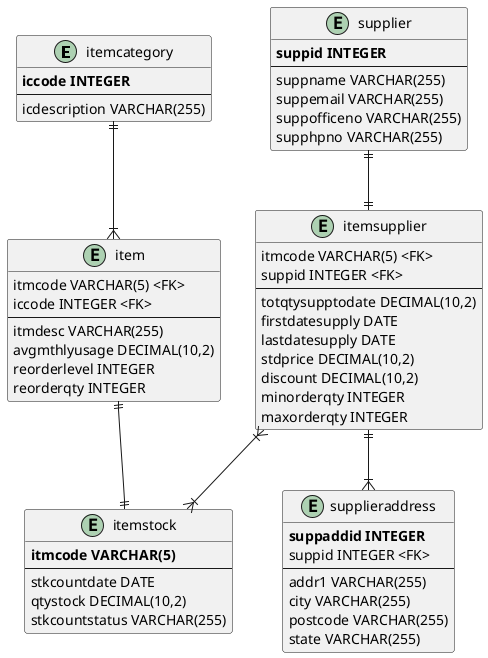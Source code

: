 @startuml

entity itemcategory {
  **iccode INTEGER**
  ---
  icdescription VARCHAR(255)
}

entity item {
  itmcode VARCHAR(5) <FK>
  iccode INTEGER <FK>
  ---
  itmdesc VARCHAR(255)
  avgmthlyusage DECIMAL(10,2)
  reorderlevel INTEGER
  reorderqty INTEGER
}

entity itemstock {
  **itmcode VARCHAR(5)**
  ---
  stkcountdate DATE
  qtystock DECIMAL(10,2)
  stkcountstatus VARCHAR(255)
}

entity supplier {
  **suppid INTEGER**
  ---
  suppname VARCHAR(255)
  suppemail VARCHAR(255)
  suppofficeno VARCHAR(255)
  supphpno VARCHAR(255)
}

entity itemsupplier {
  itmcode VARCHAR(5) <FK>
  suppid INTEGER <FK>
  ---
  totqtysupptodate DECIMAL(10,2)
  firstdatesupply DATE
  lastdatesupply DATE
  stdprice DECIMAL(10,2)
  discount DECIMAL(10,2)
  minorderqty INTEGER
  maxorderqty INTEGER
}

entity supplieraddress {
  **suppaddid INTEGER**
  suppid INTEGER <FK>
  ---
  addr1 VARCHAR(255)
  city VARCHAR(255)
  postcode VARCHAR(255)
  state VARCHAR(255)
}

itemcategory ||--|{ item
item ||--|| itemstock
supplier ||--|| itemsupplier
itemsupplier ||--|{ supplieraddress
itemsupplier }|--|{ itemstock

@enduml
